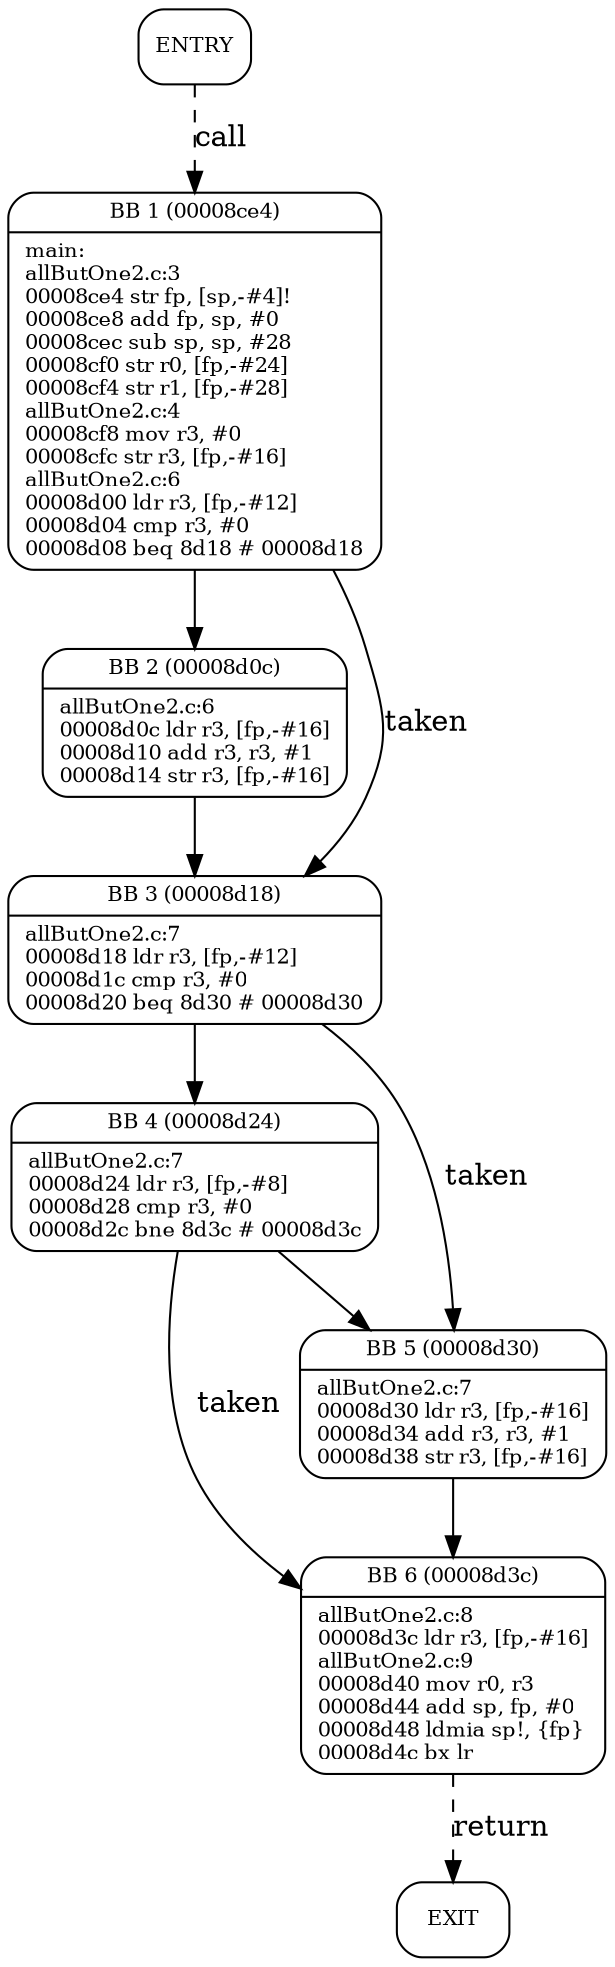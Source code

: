 digraph main{
node [shape=Mrecord, labeljust=l, fontsize=10];
	"0" [label="ENTRY"]
	"0" -> "1" [label="call", style=dashed, weight=2];
	"1" [label="{BB 1 (00008ce4) | main:\lallButOne2.c:3\l00008ce4    str fp, [sp,-#4]!\l00008ce8    add fp, sp, #0\l00008cec    sub sp, sp, #28\l00008cf0    str r0, [fp,-#24]\l00008cf4    str r1, [fp,-#28]\lallButOne2.c:4\l00008cf8    mov r3, #0\l00008cfc    str r3, [fp,-#16]\lallButOne2.c:6\l00008d00    ldr r3, [fp,-#12]\l00008d04    cmp r3, #0\l00008d08    beq 8d18    # 00008d18\l }"]
	"1" -> "2" [weight=4];
	"1" -> "3" [label="taken", weight=3];
	"2" [label="{BB 2 (00008d0c) | allButOne2.c:6\l00008d0c    ldr r3, [fp,-#16]\l00008d10    add r3, r3, #1\l00008d14    str r3, [fp,-#16]\l }"]
	"2" -> "3" [weight=4];
	"3" [label="{BB 3 (00008d18) | allButOne2.c:7\l00008d18    ldr r3, [fp,-#12]\l00008d1c    cmp r3, #0\l00008d20    beq 8d30    # 00008d30\l }"]
	"3" -> "4" [weight=4];
	"3" -> "5" [label="taken", weight=3];
	"4" [label="{BB 4 (00008d24) | allButOne2.c:7\l00008d24    ldr r3, [fp,-#8]\l00008d28    cmp r3, #0\l00008d2c    bne 8d3c    # 00008d3c\l }"]
	"4" -> "5" [weight=4];
	"4" -> "6" [label="taken", weight=3];
	"5" [label="{BB 5 (00008d30) | allButOne2.c:7\l00008d30    ldr r3, [fp,-#16]\l00008d34    add r3, r3, #1\l00008d38    str r3, [fp,-#16]\l }"]
	"5" -> "6" [weight=4];
	"6" [label="{BB 6 (00008d3c) | allButOne2.c:8\l00008d3c    ldr r3, [fp,-#16]\lallButOne2.c:9\l00008d40    mov r0, r3\l00008d44    add sp, fp, #0\l00008d48    ldmia sp!, \{fp\}\l00008d4c    bx lr\l }"]
	"6" -> "7" [label="return", style=dashed, weight=2];
	"7" [label="EXIT"]
}
